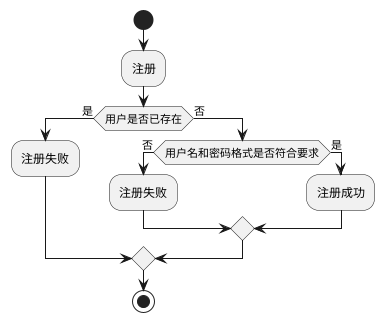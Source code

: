 @startuml

start
:注册;
if(用户是否已存在)then(是)
    :注册失败;
    else(否)
    if(用户名和密码格式是否符合要求)then(否)
    :注册失败;
    else(是)
    :注册成功;
    endif
endif
stop

@enduml